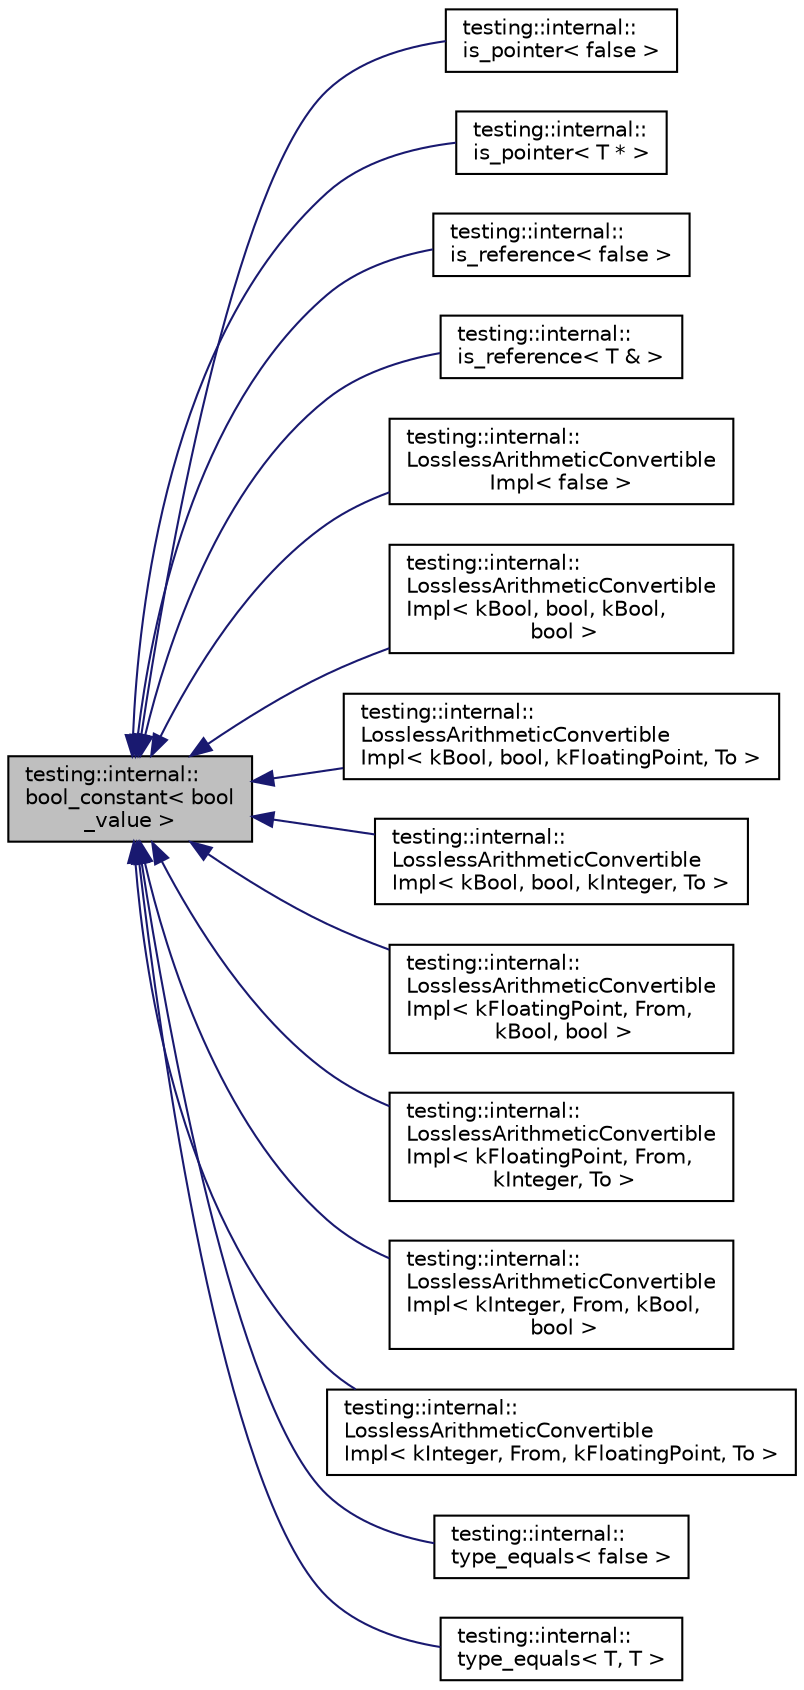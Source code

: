 digraph "testing::internal::bool_constant&lt; bool_value &gt;"
{
  edge [fontname="Helvetica",fontsize="10",labelfontname="Helvetica",labelfontsize="10"];
  node [fontname="Helvetica",fontsize="10",shape=record];
  rankdir="LR";
  Node1 [label="testing::internal::\lbool_constant\< bool\l_value \>",height=0.2,width=0.4,color="black", fillcolor="grey75", style="filled", fontcolor="black"];
  Node1 -> Node2 [dir="back",color="midnightblue",fontsize="10",style="solid"];
  Node2 [label="testing::internal::\lis_pointer\< false \>",height=0.2,width=0.4,color="black", fillcolor="white", style="filled",URL="$structtesting_1_1internal_1_1is__pointer.html"];
  Node1 -> Node3 [dir="back",color="midnightblue",fontsize="10",style="solid"];
  Node3 [label="testing::internal::\lis_pointer\< T * \>",height=0.2,width=0.4,color="black", fillcolor="white", style="filled",URL="$structtesting_1_1internal_1_1is__pointer_3_01_t_01_5_01_4.html"];
  Node1 -> Node4 [dir="back",color="midnightblue",fontsize="10",style="solid"];
  Node4 [label="testing::internal::\lis_reference\< false \>",height=0.2,width=0.4,color="black", fillcolor="white", style="filled",URL="$structtesting_1_1internal_1_1is__reference.html"];
  Node1 -> Node5 [dir="back",color="midnightblue",fontsize="10",style="solid"];
  Node5 [label="testing::internal::\lis_reference\< T & \>",height=0.2,width=0.4,color="black", fillcolor="white", style="filled",URL="$structtesting_1_1internal_1_1is__reference_3_01_t_01_6_01_4.html"];
  Node1 -> Node6 [dir="back",color="midnightblue",fontsize="10",style="solid"];
  Node6 [label="testing::internal::\lLosslessArithmeticConvertible\lImpl\< false \>",height=0.2,width=0.4,color="black", fillcolor="white", style="filled",URL="$structtesting_1_1internal_1_1_lossless_arithmetic_convertible_impl.html"];
  Node1 -> Node7 [dir="back",color="midnightblue",fontsize="10",style="solid"];
  Node7 [label="testing::internal::\lLosslessArithmeticConvertible\lImpl\< kBool, bool, kBool,\l bool \>",height=0.2,width=0.4,color="black", fillcolor="white", style="filled",URL="$structtesting_1_1internal_1_1_lossless_arithmetic_convertible_impl_3_01k_bool_00_01bool_00_01k_bool_00_01bool_01_4.html"];
  Node1 -> Node8 [dir="back",color="midnightblue",fontsize="10",style="solid"];
  Node8 [label="testing::internal::\lLosslessArithmeticConvertible\lImpl\< kBool, bool, kFloatingPoint, To \>",height=0.2,width=0.4,color="black", fillcolor="white", style="filled",URL="$structtesting_1_1internal_1_1_lossless_arithmetic_convertible_impl_3_01k_bool_00_01bool_00_01k_floating_point_00_01_to_01_4.html"];
  Node1 -> Node9 [dir="back",color="midnightblue",fontsize="10",style="solid"];
  Node9 [label="testing::internal::\lLosslessArithmeticConvertible\lImpl\< kBool, bool, kInteger, To \>",height=0.2,width=0.4,color="black", fillcolor="white", style="filled",URL="$structtesting_1_1internal_1_1_lossless_arithmetic_convertible_impl_3_01k_bool_00_01bool_00_01k_integer_00_01_to_01_4.html"];
  Node1 -> Node10 [dir="back",color="midnightblue",fontsize="10",style="solid"];
  Node10 [label="testing::internal::\lLosslessArithmeticConvertible\lImpl\< kFloatingPoint, From,\l kBool, bool \>",height=0.2,width=0.4,color="black", fillcolor="white", style="filled",URL="$structtesting_1_1internal_1_1_lossless_arithmetic_convertible_impl_3_01k_floating_point_00_01_from_00_01k_bool_00_01bool_01_4.html"];
  Node1 -> Node11 [dir="back",color="midnightblue",fontsize="10",style="solid"];
  Node11 [label="testing::internal::\lLosslessArithmeticConvertible\lImpl\< kFloatingPoint, From,\l kInteger, To \>",height=0.2,width=0.4,color="black", fillcolor="white", style="filled",URL="$structtesting_1_1internal_1_1_lossless_arithmetic_convertible_impl_3_01k_floating_point_00_01_from_00_01k_integer_00_01_to_01_4.html"];
  Node1 -> Node12 [dir="back",color="midnightblue",fontsize="10",style="solid"];
  Node12 [label="testing::internal::\lLosslessArithmeticConvertible\lImpl\< kInteger, From, kBool,\l bool \>",height=0.2,width=0.4,color="black", fillcolor="white", style="filled",URL="$structtesting_1_1internal_1_1_lossless_arithmetic_convertible_impl_3_01k_integer_00_01_from_00_01k_bool_00_01bool_01_4.html"];
  Node1 -> Node13 [dir="back",color="midnightblue",fontsize="10",style="solid"];
  Node13 [label="testing::internal::\lLosslessArithmeticConvertible\lImpl\< kInteger, From, kFloatingPoint, To \>",height=0.2,width=0.4,color="black", fillcolor="white", style="filled",URL="$structtesting_1_1internal_1_1_lossless_arithmetic_convertible_impl_3_01k_integer_00_01_from_00_01k_floating_point_00_01_to_01_4.html"];
  Node1 -> Node14 [dir="back",color="midnightblue",fontsize="10",style="solid"];
  Node14 [label="testing::internal::\ltype_equals\< false \>",height=0.2,width=0.4,color="black", fillcolor="white", style="filled",URL="$structtesting_1_1internal_1_1type__equals.html"];
  Node1 -> Node15 [dir="back",color="midnightblue",fontsize="10",style="solid"];
  Node15 [label="testing::internal::\ltype_equals\< T, T \>",height=0.2,width=0.4,color="black", fillcolor="white", style="filled",URL="$structtesting_1_1internal_1_1type__equals_3_01_t_00_01_t_01_4.html"];
}
